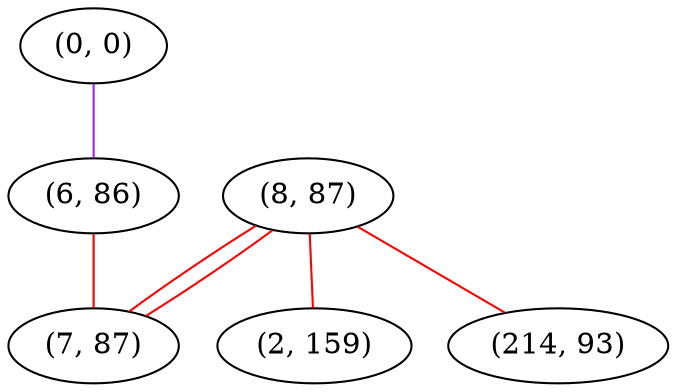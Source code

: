 graph "" {
"(0, 0)";
"(8, 87)";
"(2, 159)";
"(214, 93)";
"(6, 86)";
"(7, 87)";
"(0, 0)" -- "(6, 86)"  [color=purple, key=0, weight=4];
"(8, 87)" -- "(2, 159)"  [color=red, key=0, weight=1];
"(8, 87)" -- "(7, 87)"  [color=red, key=0, weight=1];
"(8, 87)" -- "(7, 87)"  [color=red, key=1, weight=1];
"(8, 87)" -- "(214, 93)"  [color=red, key=0, weight=1];
"(6, 86)" -- "(7, 87)"  [color=red, key=0, weight=1];
}
